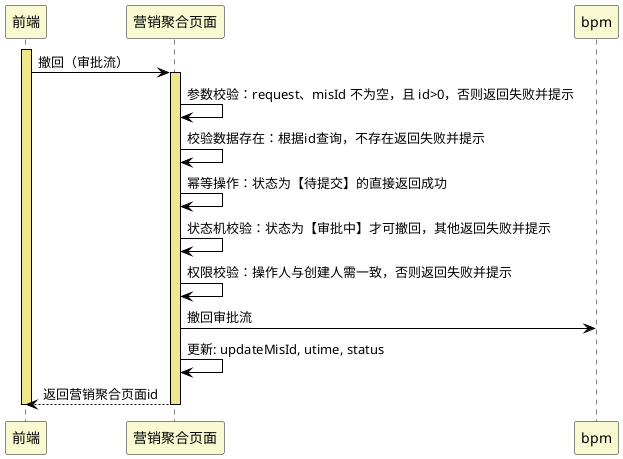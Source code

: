 @startuml
skinparam sequence {
ArrowColor black
LifeLineBorderColor black
LifeLineBackgroundColor khaki

ParticipantBackgroundColor lightgoldenrodyellow
}

participant "前端" as 前端
participant "营销聚合页面" as 营销聚合页面
participant "bpm" as bpm
'查询等

activate 前端
前端 -> 营销聚合页面 : 撤回（审批流）
activate 营销聚合页面
营销聚合页面 -> 营销聚合页面 : 参数校验：request、misId 不为空，且 id>0，否则返回失败并提示
营销聚合页面 -> 营销聚合页面 : 校验数据存在：根据id查询，不存在返回失败并提示
营销聚合页面 -> 营销聚合页面 : 幂等操作：状态为【待提交】的直接返回成功
营销聚合页面 -> 营销聚合页面 : 状态机校验：状态为【审批中】才可撤回，其他返回失败并提示
营销聚合页面 -> 营销聚合页面 : 权限校验：操作人与创建人需一致，否则返回失败并提示
营销聚合页面 -> bpm : 撤回审批流
营销聚合页面 -> 营销聚合页面 : 更新: updateMisId, utime, status
营销聚合页面 --> 前端 : 返回营销聚合页面id
deactivate 营销聚合页面
deactivate 前端
@enduml